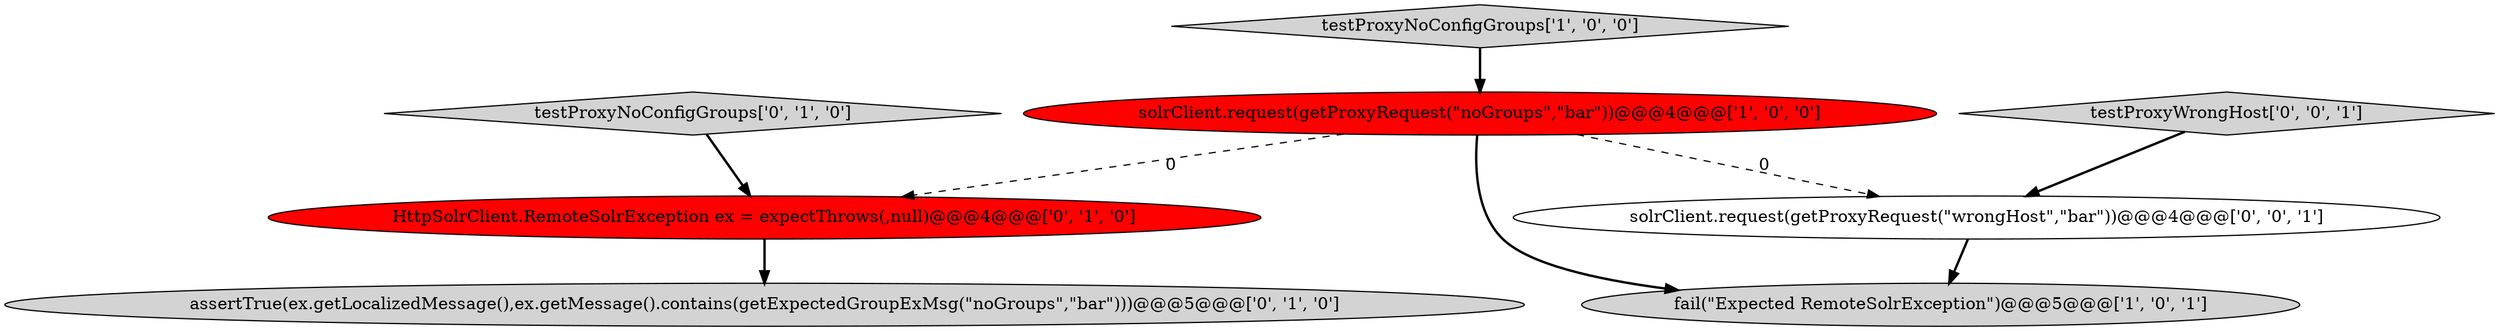digraph {
7 [style = filled, label = "solrClient.request(getProxyRequest(\"wrongHost\",\"bar\"))@@@4@@@['0', '0', '1']", fillcolor = white, shape = ellipse image = "AAA0AAABBB3BBB"];
3 [style = filled, label = "HttpSolrClient.RemoteSolrException ex = expectThrows(,null)@@@4@@@['0', '1', '0']", fillcolor = red, shape = ellipse image = "AAA1AAABBB2BBB"];
2 [style = filled, label = "testProxyNoConfigGroups['1', '0', '0']", fillcolor = lightgray, shape = diamond image = "AAA0AAABBB1BBB"];
5 [style = filled, label = "testProxyNoConfigGroups['0', '1', '0']", fillcolor = lightgray, shape = diamond image = "AAA0AAABBB2BBB"];
0 [style = filled, label = "fail(\"Expected RemoteSolrException\")@@@5@@@['1', '0', '1']", fillcolor = lightgray, shape = ellipse image = "AAA0AAABBB1BBB"];
1 [style = filled, label = "solrClient.request(getProxyRequest(\"noGroups\",\"bar\"))@@@4@@@['1', '0', '0']", fillcolor = red, shape = ellipse image = "AAA1AAABBB1BBB"];
4 [style = filled, label = "assertTrue(ex.getLocalizedMessage(),ex.getMessage().contains(getExpectedGroupExMsg(\"noGroups\",\"bar\")))@@@5@@@['0', '1', '0']", fillcolor = lightgray, shape = ellipse image = "AAA0AAABBB2BBB"];
6 [style = filled, label = "testProxyWrongHost['0', '0', '1']", fillcolor = lightgray, shape = diamond image = "AAA0AAABBB3BBB"];
5->3 [style = bold, label=""];
7->0 [style = bold, label=""];
1->0 [style = bold, label=""];
1->3 [style = dashed, label="0"];
1->7 [style = dashed, label="0"];
6->7 [style = bold, label=""];
3->4 [style = bold, label=""];
2->1 [style = bold, label=""];
}
